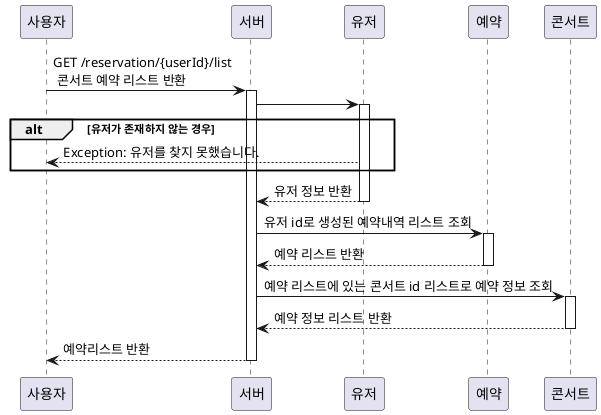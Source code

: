 @startuml
'https://plantuml.com/sequence-diagram
participant 사용자
participant 서버
participant 유저
participant 예약
participant 콘서트

사용자 -> 서버 : GET /reservation/{userId}/list \n 콘서트 예약 리스트 반환
activate 서버

서버 -> 유저 :
activate 유저
alt 유저가 존재하지 않는 경우
    유저 --> 사용자 : Exception: 유저를 찾지 못했습니다.
end
유저 --> 서버 : 유저 정보 반환
deactivate 유저

서버 -> 예약 : 유저 id로 생성된 예약내역 리스트 조회
activate 예약
예약 --> 서버 : 예약 리스트 반환
deactivate 예약

서버 -> 콘서트 : 예약 리스트에 있는 콘서트 id 리스트로 예약 정보 조회
activate 콘서트
콘서트 --> 서버 : 예약 정보 리스트 반환
deactivate 콘서트

서버 --> 사용자 : 예약리스트 반환

deactivate 서버

@enduml